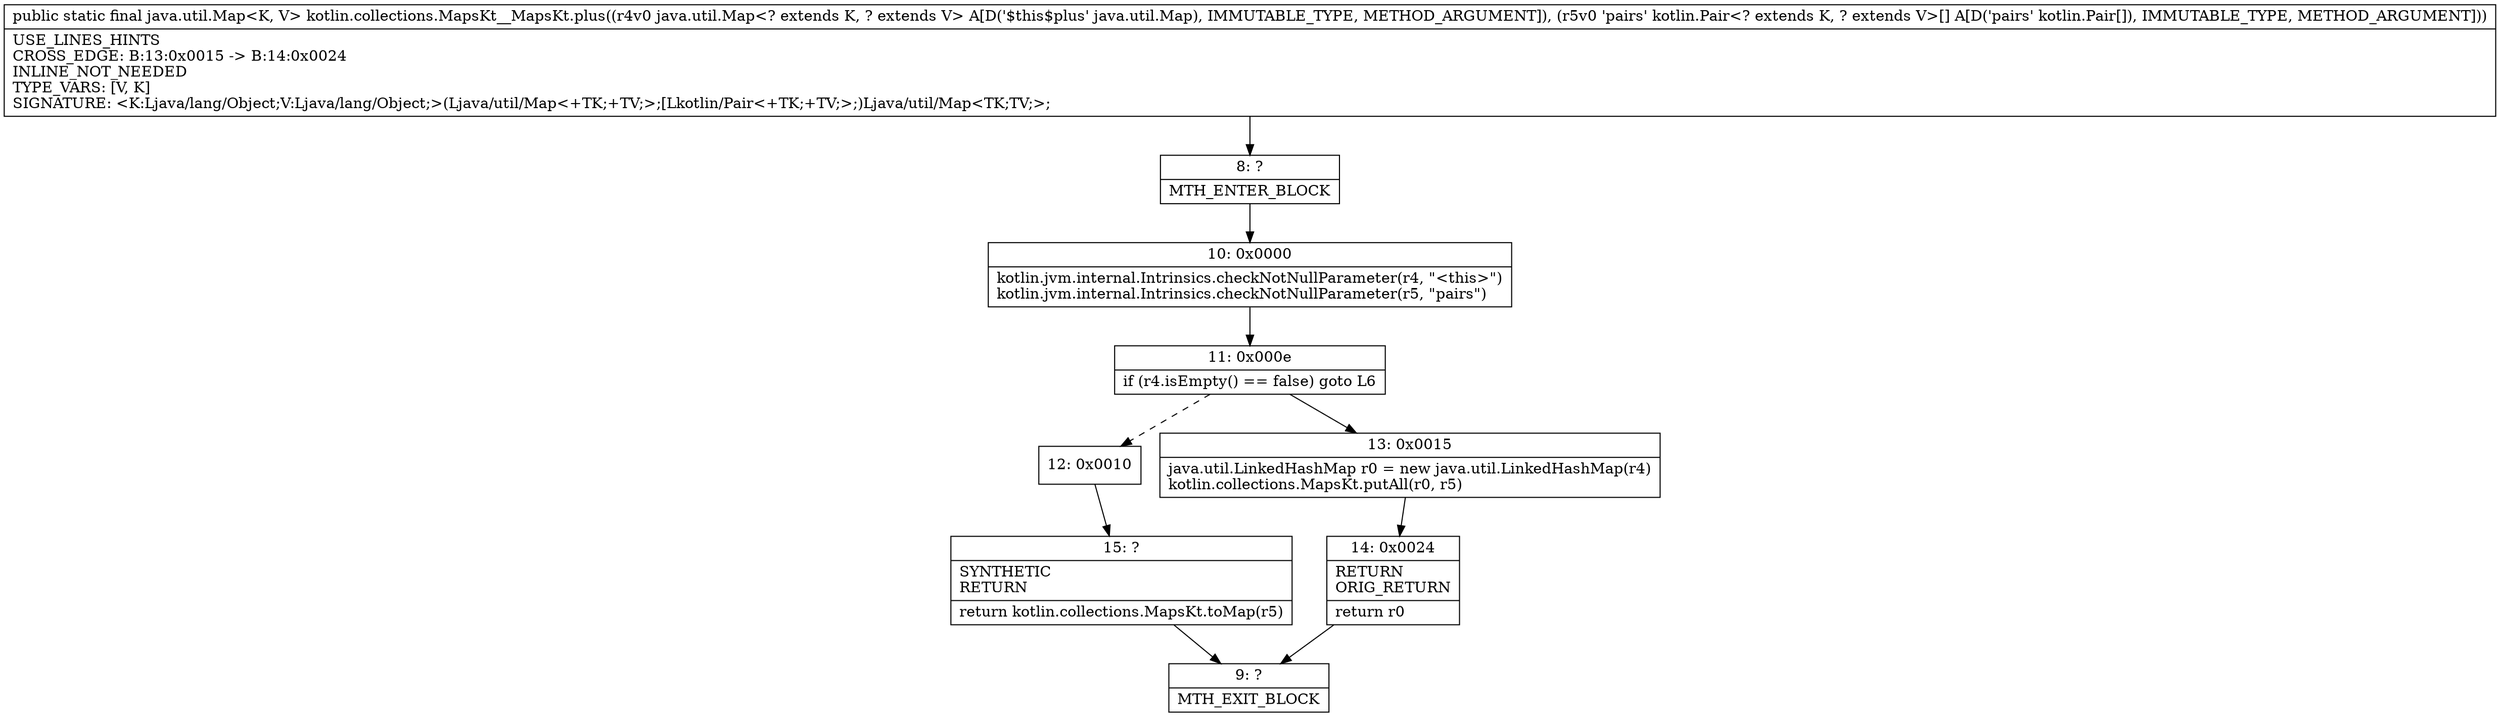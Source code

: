 digraph "CFG forkotlin.collections.MapsKt__MapsKt.plus(Ljava\/util\/Map;[Lkotlin\/Pair;)Ljava\/util\/Map;" {
Node_8 [shape=record,label="{8\:\ ?|MTH_ENTER_BLOCK\l}"];
Node_10 [shape=record,label="{10\:\ 0x0000|kotlin.jvm.internal.Intrinsics.checkNotNullParameter(r4, \"\<this\>\")\lkotlin.jvm.internal.Intrinsics.checkNotNullParameter(r5, \"pairs\")\l}"];
Node_11 [shape=record,label="{11\:\ 0x000e|if (r4.isEmpty() == false) goto L6\l}"];
Node_12 [shape=record,label="{12\:\ 0x0010}"];
Node_15 [shape=record,label="{15\:\ ?|SYNTHETIC\lRETURN\l|return kotlin.collections.MapsKt.toMap(r5)\l}"];
Node_9 [shape=record,label="{9\:\ ?|MTH_EXIT_BLOCK\l}"];
Node_13 [shape=record,label="{13\:\ 0x0015|java.util.LinkedHashMap r0 = new java.util.LinkedHashMap(r4)\lkotlin.collections.MapsKt.putAll(r0, r5)\l}"];
Node_14 [shape=record,label="{14\:\ 0x0024|RETURN\lORIG_RETURN\l|return r0\l}"];
MethodNode[shape=record,label="{public static final java.util.Map\<K, V\> kotlin.collections.MapsKt__MapsKt.plus((r4v0 java.util.Map\<? extends K, ? extends V\> A[D('$this$plus' java.util.Map), IMMUTABLE_TYPE, METHOD_ARGUMENT]), (r5v0 'pairs' kotlin.Pair\<? extends K, ? extends V\>[] A[D('pairs' kotlin.Pair[]), IMMUTABLE_TYPE, METHOD_ARGUMENT]))  | USE_LINES_HINTS\lCROSS_EDGE: B:13:0x0015 \-\> B:14:0x0024\lINLINE_NOT_NEEDED\lTYPE_VARS: [V, K]\lSIGNATURE: \<K:Ljava\/lang\/Object;V:Ljava\/lang\/Object;\>(Ljava\/util\/Map\<+TK;+TV;\>;[Lkotlin\/Pair\<+TK;+TV;\>;)Ljava\/util\/Map\<TK;TV;\>;\l}"];
MethodNode -> Node_8;Node_8 -> Node_10;
Node_10 -> Node_11;
Node_11 -> Node_12[style=dashed];
Node_11 -> Node_13;
Node_12 -> Node_15;
Node_15 -> Node_9;
Node_13 -> Node_14;
Node_14 -> Node_9;
}


